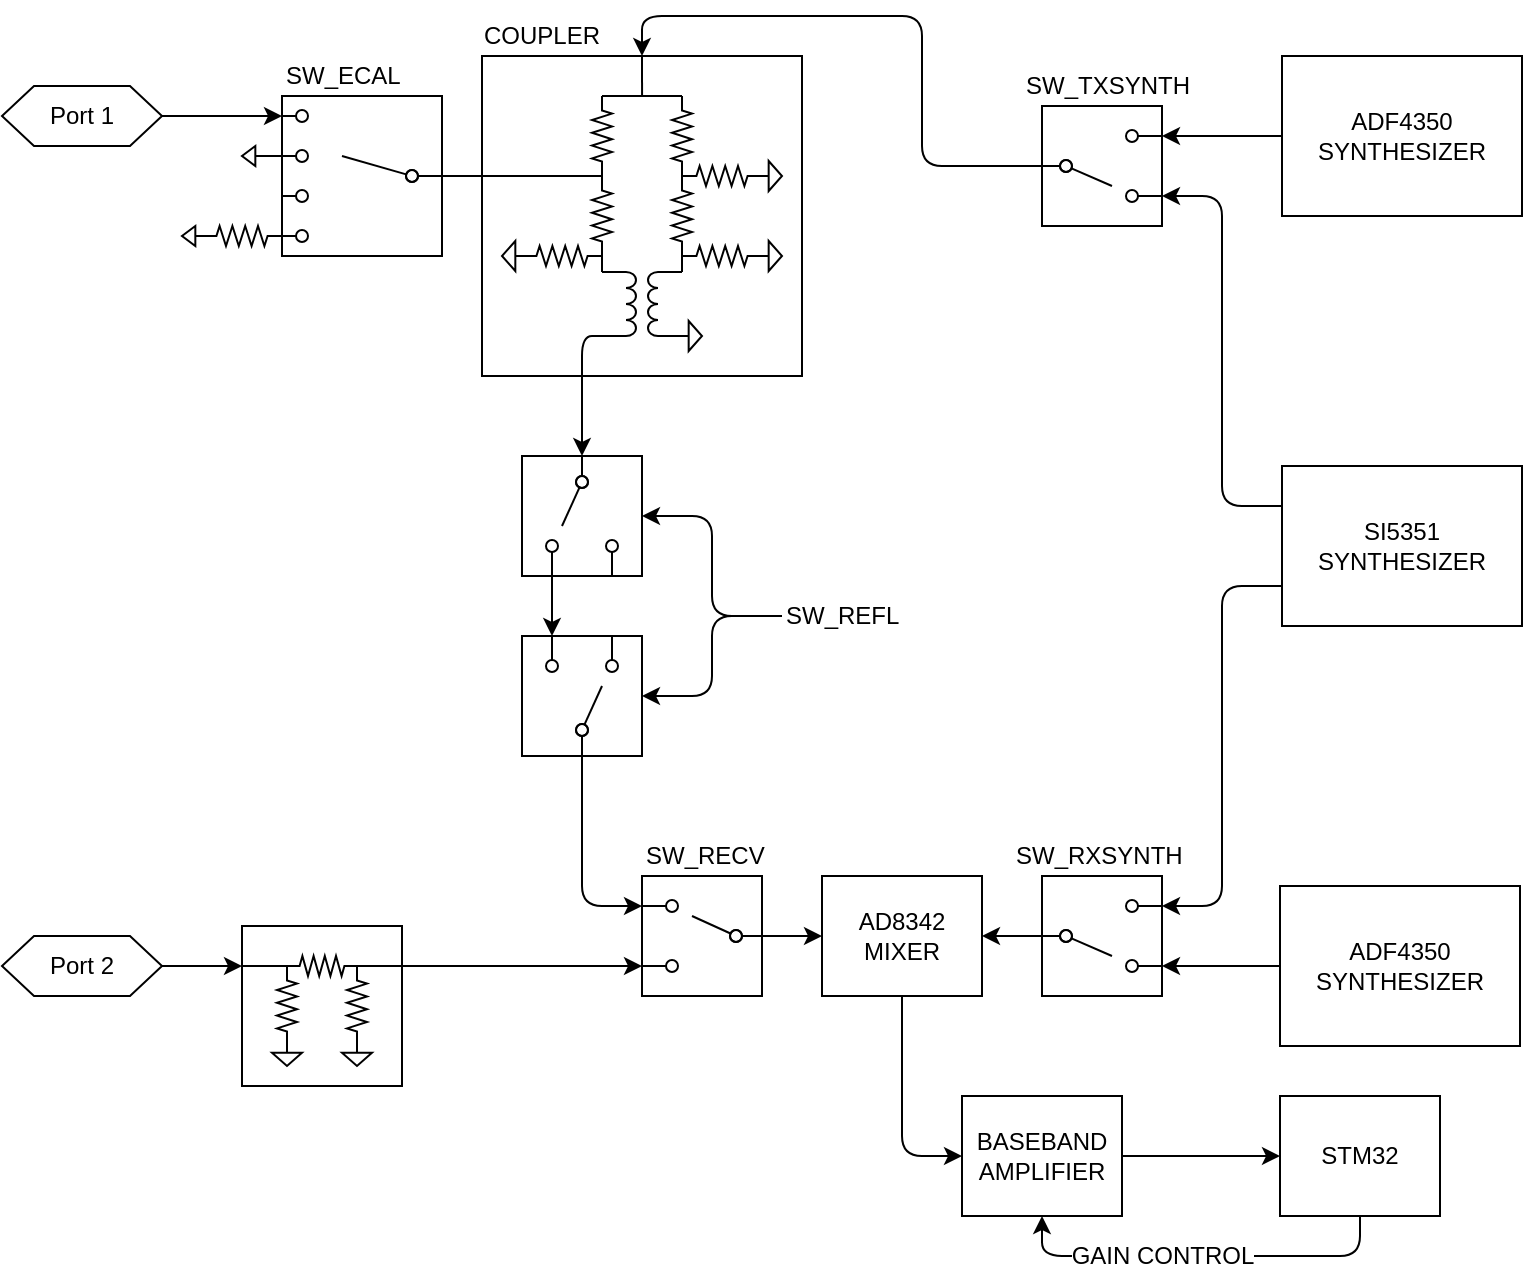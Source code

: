 <mxfile version="11.1.4" type="device"><diagram id="cgVU8b_XZretof_O3V7h" name="Page-1"><mxGraphModel dx="410" dy="242" grid="1" gridSize="10" guides="1" tooltips="1" connect="1" arrows="1" fold="1" page="1" pageScale="1" pageWidth="1200" pageHeight="1100" math="0" shadow="0"><root><mxCell id="0"/><mxCell id="1" parent="0"/><mxCell id="WSFBnUzF09cNCr2kYtJ2-11" style="edgeStyle=orthogonalEdgeStyle;rounded=1;orthogonalLoop=1;jettySize=auto;html=1;exitX=0;exitY=0.5;exitDx=0;exitDy=0;" edge="1" parent="1" source="WSFBnUzF09cNCr2kYtJ2-2"><mxGeometry relative="1" as="geometry"><mxPoint x="660" y="695" as="targetPoint"/><Array as="points"><mxPoint x="700" y="695"/><mxPoint x="700" y="695"/></Array></mxGeometry></mxCell><mxCell id="WSFBnUzF09cNCr2kYtJ2-2" value="ADF4350&lt;br&gt;SYNTHESIZER" style="rounded=0;whiteSpace=wrap;html=1;" vertex="1" parent="1"><mxGeometry x="719" y="655" width="120" height="80" as="geometry"/></mxCell><mxCell id="WSFBnUzF09cNCr2kYtJ2-78" style="edgeStyle=orthogonalEdgeStyle;rounded=1;orthogonalLoop=1;jettySize=auto;html=1;exitX=0;exitY=0.25;exitDx=0;exitDy=0;endArrow=classic;endFill=1;strokeColor=#000000;entryX=0;entryY=0.25;entryDx=0;entryDy=0;" edge="1" parent="1" source="WSFBnUzF09cNCr2kYtJ2-3" target="WSFBnUzF09cNCr2kYtJ2-214"><mxGeometry relative="1" as="geometry"><mxPoint x="670" y="310" as="targetPoint"/><Array as="points"><mxPoint x="690" y="465"/><mxPoint x="690" y="310"/></Array></mxGeometry></mxCell><mxCell id="WSFBnUzF09cNCr2kYtJ2-79" style="edgeStyle=orthogonalEdgeStyle;rounded=1;orthogonalLoop=1;jettySize=auto;html=1;exitX=0;exitY=0.75;exitDx=0;exitDy=0;endArrow=classic;endFill=1;strokeColor=#000000;entryX=0;entryY=0.75;entryDx=0;entryDy=0;" edge="1" parent="1" source="WSFBnUzF09cNCr2kYtJ2-3" target="WSFBnUzF09cNCr2kYtJ2-299"><mxGeometry relative="1" as="geometry"><mxPoint x="660" y="670" as="targetPoint"/><Array as="points"><mxPoint x="690" y="505"/><mxPoint x="690" y="665"/></Array></mxGeometry></mxCell><mxCell id="WSFBnUzF09cNCr2kYtJ2-3" value="SI5351&lt;br&gt;SYNTHESIZER" style="rounded=0;whiteSpace=wrap;html=1;" vertex="1" parent="1"><mxGeometry x="720" y="445" width="120" height="80" as="geometry"/></mxCell><mxCell id="WSFBnUzF09cNCr2kYtJ2-9" style="edgeStyle=orthogonalEdgeStyle;rounded=1;orthogonalLoop=1;jettySize=auto;html=1;exitX=0;exitY=0.5;exitDx=0;exitDy=0;entryX=0;entryY=0.75;entryDx=0;entryDy=0;" edge="1" parent="1" source="WSFBnUzF09cNCr2kYtJ2-4" target="WSFBnUzF09cNCr2kYtJ2-214"><mxGeometry relative="1" as="geometry"><mxPoint x="680" y="280" as="targetPoint"/><Array as="points"/></mxGeometry></mxCell><mxCell id="WSFBnUzF09cNCr2kYtJ2-4" value="ADF4350&lt;br&gt;SYNTHESIZER" style="rounded=0;whiteSpace=wrap;html=1;" vertex="1" parent="1"><mxGeometry x="720" y="240" width="120" height="80" as="geometry"/></mxCell><mxCell id="WSFBnUzF09cNCr2kYtJ2-122" style="edgeStyle=orthogonalEdgeStyle;rounded=1;orthogonalLoop=1;jettySize=auto;html=1;exitX=0.5;exitY=1;exitDx=0;exitDy=0;entryX=0;entryY=0.5;entryDx=0;entryDy=0;endArrow=classic;endFill=1;strokeColor=#000000;" edge="1" parent="1" source="WSFBnUzF09cNCr2kYtJ2-12" target="WSFBnUzF09cNCr2kYtJ2-121"><mxGeometry relative="1" as="geometry"/></mxCell><mxCell id="WSFBnUzF09cNCr2kYtJ2-12" value="AD8342&lt;br&gt;MIXER" style="rounded=0;whiteSpace=wrap;html=1;" vertex="1" parent="1"><mxGeometry x="490" y="650" width="80" height="60" as="geometry"/></mxCell><mxCell id="WSFBnUzF09cNCr2kYtJ2-124" style="edgeStyle=orthogonalEdgeStyle;rounded=1;orthogonalLoop=1;jettySize=auto;html=1;exitX=1;exitY=0.5;exitDx=0;exitDy=0;endArrow=classic;endFill=1;strokeColor=#000000;" edge="1" parent="1" source="WSFBnUzF09cNCr2kYtJ2-121" target="WSFBnUzF09cNCr2kYtJ2-123"><mxGeometry relative="1" as="geometry"/></mxCell><mxCell id="WSFBnUzF09cNCr2kYtJ2-121" value="BASEBAND&lt;br&gt;AMPLIFIER" style="rounded=0;whiteSpace=wrap;html=1;" vertex="1" parent="1"><mxGeometry x="560" y="760" width="80" height="60" as="geometry"/></mxCell><mxCell id="WSFBnUzF09cNCr2kYtJ2-234" style="edgeStyle=orthogonalEdgeStyle;rounded=1;orthogonalLoop=1;jettySize=auto;html=1;exitX=0.5;exitY=1;exitDx=0;exitDy=0;entryX=0.5;entryY=1;entryDx=0;entryDy=0;endArrow=classic;endFill=1;strokeColor=#000000;" edge="1" parent="1" source="WSFBnUzF09cNCr2kYtJ2-123" target="WSFBnUzF09cNCr2kYtJ2-121"><mxGeometry relative="1" as="geometry"/></mxCell><mxCell id="WSFBnUzF09cNCr2kYtJ2-235" value="GAIN CONTROL" style="text;html=1;resizable=0;points=[];align=center;verticalAlign=middle;labelBackgroundColor=#ffffff;" vertex="1" connectable="0" parent="WSFBnUzF09cNCr2kYtJ2-234"><mxGeometry x="0.316" y="-1" relative="1" as="geometry"><mxPoint x="12" y="0.5" as="offset"/></mxGeometry></mxCell><mxCell id="WSFBnUzF09cNCr2kYtJ2-123" value="STM32" style="rounded=0;whiteSpace=wrap;html=1;" vertex="1" parent="1"><mxGeometry x="719" y="760" width="80" height="60" as="geometry"/></mxCell><mxCell id="WSFBnUzF09cNCr2kYtJ2-270" style="edgeStyle=none;rounded=1;orthogonalLoop=1;jettySize=auto;html=1;exitX=1;exitY=0.5;exitDx=0;exitDy=0;endArrow=classic;endFill=1;strokeColor=#000000;" edge="1" parent="1" source="WSFBnUzF09cNCr2kYtJ2-125"><mxGeometry relative="1" as="geometry"><mxPoint x="220" y="270" as="targetPoint"/></mxGeometry></mxCell><mxCell id="WSFBnUzF09cNCr2kYtJ2-125" value="Port 1" style="shape=hexagon;perimeter=hexagonPerimeter2;whiteSpace=wrap;html=1;size=0.2;" vertex="1" parent="1"><mxGeometry x="80" y="255" width="80" height="30" as="geometry"/></mxCell><mxCell id="WSFBnUzF09cNCr2kYtJ2-138" style="edgeStyle=orthogonalEdgeStyle;rounded=1;orthogonalLoop=1;jettySize=auto;html=1;exitX=1;exitY=0.5;exitDx=0;exitDy=0;entryX=0;entryY=0.25;entryDx=0;entryDy=0;endArrow=classic;endFill=1;strokeColor=#000000;" edge="1" parent="1" source="WSFBnUzF09cNCr2kYtJ2-127" target="WSFBnUzF09cNCr2kYtJ2-128"><mxGeometry relative="1" as="geometry"/></mxCell><mxCell id="WSFBnUzF09cNCr2kYtJ2-127" value="Port 2" style="shape=hexagon;perimeter=hexagonPerimeter2;whiteSpace=wrap;html=1;size=0.2;" vertex="1" parent="1"><mxGeometry x="80" y="680" width="80" height="30" as="geometry"/></mxCell><mxCell id="WSFBnUzF09cNCr2kYtJ2-136" value="" style="group" vertex="1" connectable="0" parent="1"><mxGeometry x="200" y="675" width="80" height="80" as="geometry"/></mxCell><mxCell id="WSFBnUzF09cNCr2kYtJ2-128" value="" style="rounded=0;whiteSpace=wrap;html=1;" vertex="1" parent="WSFBnUzF09cNCr2kYtJ2-136"><mxGeometry width="80" height="80" as="geometry"/></mxCell><mxCell id="WSFBnUzF09cNCr2kYtJ2-129" value="" style="pointerEvents=1;verticalLabelPosition=bottom;shadow=0;dashed=0;align=center;fillColor=#ffffff;html=1;verticalAlign=top;strokeWidth=1;shape=mxgraph.electrical.resistors.resistor_2;" vertex="1" parent="WSFBnUzF09cNCr2kYtJ2-136"><mxGeometry x="22.5" y="15" width="35" height="10" as="geometry"/></mxCell><mxCell id="WSFBnUzF09cNCr2kYtJ2-130" value="" style="pointerEvents=1;verticalLabelPosition=bottom;shadow=0;dashed=0;align=center;fillColor=#ffffff;html=1;verticalAlign=top;strokeWidth=1;shape=mxgraph.electrical.resistors.resistor_2;direction=south;" vertex="1" parent="WSFBnUzF09cNCr2kYtJ2-136"><mxGeometry x="17.5" y="20" width="10" height="40" as="geometry"/></mxCell><mxCell id="WSFBnUzF09cNCr2kYtJ2-135" style="edgeStyle=orthogonalEdgeStyle;rounded=1;orthogonalLoop=1;jettySize=auto;html=1;exitX=0;exitY=0.5;exitDx=0;exitDy=0;exitPerimeter=0;entryX=1;entryY=0.25;entryDx=0;entryDy=0;endArrow=none;endFill=0;strokeColor=#000000;" edge="1" parent="WSFBnUzF09cNCr2kYtJ2-136" source="WSFBnUzF09cNCr2kYtJ2-131" target="WSFBnUzF09cNCr2kYtJ2-128"><mxGeometry relative="1" as="geometry"/></mxCell><mxCell id="WSFBnUzF09cNCr2kYtJ2-131" value="" style="pointerEvents=1;verticalLabelPosition=bottom;shadow=0;dashed=0;align=center;fillColor=#ffffff;html=1;verticalAlign=top;strokeWidth=1;shape=mxgraph.electrical.resistors.resistor_2;direction=south;" vertex="1" parent="WSFBnUzF09cNCr2kYtJ2-136"><mxGeometry x="52.5" y="20" width="10" height="40" as="geometry"/></mxCell><mxCell id="WSFBnUzF09cNCr2kYtJ2-132" value="" style="pointerEvents=1;verticalLabelPosition=bottom;shadow=0;dashed=0;align=center;fillColor=#ffffff;html=1;verticalAlign=top;strokeWidth=1;shape=mxgraph.electrical.signal_sources.signal_ground;" vertex="1" parent="WSFBnUzF09cNCr2kYtJ2-136"><mxGeometry x="15" y="60" width="15" height="10" as="geometry"/></mxCell><mxCell id="WSFBnUzF09cNCr2kYtJ2-133" value="" style="pointerEvents=1;verticalLabelPosition=bottom;shadow=0;dashed=0;align=center;fillColor=#ffffff;html=1;verticalAlign=top;strokeWidth=1;shape=mxgraph.electrical.signal_sources.signal_ground;" vertex="1" parent="WSFBnUzF09cNCr2kYtJ2-136"><mxGeometry x="50" y="60" width="15" height="10" as="geometry"/></mxCell><mxCell id="WSFBnUzF09cNCr2kYtJ2-134" style="edgeStyle=orthogonalEdgeStyle;rounded=1;orthogonalLoop=1;jettySize=auto;html=1;exitX=0;exitY=0.25;exitDx=0;exitDy=0;entryX=0;entryY=0.5;entryDx=0;entryDy=0;entryPerimeter=0;endArrow=none;endFill=0;strokeColor=#000000;" edge="1" parent="WSFBnUzF09cNCr2kYtJ2-136" source="WSFBnUzF09cNCr2kYtJ2-128" target="WSFBnUzF09cNCr2kYtJ2-129"><mxGeometry relative="1" as="geometry"/></mxCell><mxCell id="WSFBnUzF09cNCr2kYtJ2-191" value="" style="group;rotation=-90;" vertex="1" connectable="0" parent="1"><mxGeometry x="340" y="440" width="60" height="60" as="geometry"/></mxCell><mxCell id="WSFBnUzF09cNCr2kYtJ2-192" value="" style="rounded=0;whiteSpace=wrap;html=1;rotation=-90;" vertex="1" parent="WSFBnUzF09cNCr2kYtJ2-191"><mxGeometry width="60" height="60" as="geometry"/></mxCell><mxCell id="WSFBnUzF09cNCr2kYtJ2-193" value="" style="endArrow=oval;html=1;endFill=0;exitX=0;exitY=0.25;exitDx=0;exitDy=0;" edge="1" parent="WSFBnUzF09cNCr2kYtJ2-191" source="WSFBnUzF09cNCr2kYtJ2-192"><mxGeometry width="50" height="50" relative="1" as="geometry"><mxPoint x="15" y="65" as="sourcePoint"/><mxPoint x="15" y="45" as="targetPoint"/></mxGeometry></mxCell><mxCell id="WSFBnUzF09cNCr2kYtJ2-194" value="" style="endArrow=oval;html=1;endFill=0;exitX=0;exitY=0.75;exitDx=0;exitDy=0;" edge="1" parent="WSFBnUzF09cNCr2kYtJ2-191" source="WSFBnUzF09cNCr2kYtJ2-192"><mxGeometry width="50" height="50" relative="1" as="geometry"><mxPoint x="45" y="65" as="sourcePoint"/><mxPoint x="45" y="45" as="targetPoint"/></mxGeometry></mxCell><mxCell id="WSFBnUzF09cNCr2kYtJ2-195" value="" style="endArrow=oval;html=1;endFill=0;" edge="1" parent="WSFBnUzF09cNCr2kYtJ2-191"><mxGeometry width="50" height="50" relative="1" as="geometry"><mxPoint x="20" y="35" as="sourcePoint"/><mxPoint x="30" y="13" as="targetPoint"/></mxGeometry></mxCell><mxCell id="WSFBnUzF09cNCr2kYtJ2-196" value="" style="endArrow=oval;html=1;endFill=0;exitX=1;exitY=0.5;exitDx=0;exitDy=0;" edge="1" parent="WSFBnUzF09cNCr2kYtJ2-191" source="WSFBnUzF09cNCr2kYtJ2-192"><mxGeometry width="50" height="50" relative="1" as="geometry"><mxPoint x="30" y="-7" as="sourcePoint"/><mxPoint x="30" y="13" as="targetPoint"/></mxGeometry></mxCell><mxCell id="WSFBnUzF09cNCr2kYtJ2-213" value="" style="group;rotation=-180;" vertex="1" connectable="0" parent="1"><mxGeometry x="600" y="265" width="60" height="60" as="geometry"/></mxCell><mxCell id="WSFBnUzF09cNCr2kYtJ2-214" value="" style="rounded=0;whiteSpace=wrap;html=1;rotation=-180;" vertex="1" parent="WSFBnUzF09cNCr2kYtJ2-213"><mxGeometry width="60" height="60" as="geometry"/></mxCell><mxCell id="WSFBnUzF09cNCr2kYtJ2-215" value="" style="endArrow=oval;html=1;endFill=0;exitX=0;exitY=0.25;exitDx=0;exitDy=0;" edge="1" parent="WSFBnUzF09cNCr2kYtJ2-213" source="WSFBnUzF09cNCr2kYtJ2-214"><mxGeometry width="50" height="50" relative="1" as="geometry"><mxPoint x="65" y="45" as="sourcePoint"/><mxPoint x="45" y="45" as="targetPoint"/></mxGeometry></mxCell><mxCell id="WSFBnUzF09cNCr2kYtJ2-216" value="" style="endArrow=oval;html=1;endFill=0;exitX=0;exitY=0.75;exitDx=0;exitDy=0;" edge="1" parent="WSFBnUzF09cNCr2kYtJ2-213" source="WSFBnUzF09cNCr2kYtJ2-214"><mxGeometry width="50" height="50" relative="1" as="geometry"><mxPoint x="65" y="15" as="sourcePoint"/><mxPoint x="45" y="15" as="targetPoint"/></mxGeometry></mxCell><mxCell id="WSFBnUzF09cNCr2kYtJ2-217" value="" style="endArrow=oval;html=1;endFill=0;" edge="1" parent="WSFBnUzF09cNCr2kYtJ2-213"><mxGeometry width="50" height="50" relative="1" as="geometry"><mxPoint x="35" y="40" as="sourcePoint"/><mxPoint x="12" y="30" as="targetPoint"/></mxGeometry></mxCell><mxCell id="WSFBnUzF09cNCr2kYtJ2-218" value="" style="endArrow=oval;html=1;endFill=0;exitX=1;exitY=0.5;exitDx=0;exitDy=0;" edge="1" parent="WSFBnUzF09cNCr2kYtJ2-213" source="WSFBnUzF09cNCr2kYtJ2-214"><mxGeometry width="50" height="50" relative="1" as="geometry"><mxPoint x="-8" y="30" as="sourcePoint"/><mxPoint x="12" y="30" as="targetPoint"/></mxGeometry></mxCell><mxCell id="WSFBnUzF09cNCr2kYtJ2-220" style="edgeStyle=orthogonalEdgeStyle;rounded=1;orthogonalLoop=1;jettySize=auto;html=1;exitX=1;exitY=0.5;exitDx=0;exitDy=0;entryX=0.5;entryY=0;entryDx=0;entryDy=0;endArrow=classic;endFill=1;strokeColor=#000000;" edge="1" parent="1" source="WSFBnUzF09cNCr2kYtJ2-214" target="WSFBnUzF09cNCr2kYtJ2-64"><mxGeometry relative="1" as="geometry"/></mxCell><mxCell id="WSFBnUzF09cNCr2kYtJ2-223" value="" style="group" vertex="1" connectable="0" parent="1"><mxGeometry x="320" y="240" width="160" height="160" as="geometry"/></mxCell><mxCell id="WSFBnUzF09cNCr2kYtJ2-64" value="" style="rounded=0;whiteSpace=wrap;html=1;" vertex="1" parent="WSFBnUzF09cNCr2kYtJ2-223"><mxGeometry width="160" height="160" as="geometry"/></mxCell><mxCell id="WSFBnUzF09cNCr2kYtJ2-140" value="" style="pointerEvents=1;verticalLabelPosition=bottom;shadow=0;dashed=0;align=center;fillColor=#ffffff;html=1;verticalAlign=top;strokeWidth=1;shape=mxgraph.electrical.resistors.resistor_2;direction=south;" vertex="1" parent="WSFBnUzF09cNCr2kYtJ2-223"><mxGeometry x="55" y="20" width="10" height="40" as="geometry"/></mxCell><mxCell id="WSFBnUzF09cNCr2kYtJ2-141" value="" style="pointerEvents=1;verticalLabelPosition=bottom;shadow=0;dashed=0;align=center;fillColor=#ffffff;html=1;verticalAlign=top;strokeWidth=1;shape=mxgraph.electrical.resistors.resistor_2;direction=south;" vertex="1" parent="WSFBnUzF09cNCr2kYtJ2-223"><mxGeometry x="95" y="20" width="10" height="40" as="geometry"/></mxCell><mxCell id="WSFBnUzF09cNCr2kYtJ2-151" style="edgeStyle=orthogonalEdgeStyle;rounded=1;orthogonalLoop=1;jettySize=auto;html=1;exitX=0;exitY=0.5;exitDx=0;exitDy=0;exitPerimeter=0;entryX=0;entryY=0.5;entryDx=0;entryDy=0;entryPerimeter=0;endArrow=none;endFill=0;strokeColor=#000000;" edge="1" parent="WSFBnUzF09cNCr2kYtJ2-223" source="WSFBnUzF09cNCr2kYtJ2-140" target="WSFBnUzF09cNCr2kYtJ2-141"><mxGeometry relative="1" as="geometry"><Array as="points"><mxPoint x="80" y="20"/><mxPoint x="80" y="20"/></Array></mxGeometry></mxCell><mxCell id="WSFBnUzF09cNCr2kYtJ2-142" value="" style="pointerEvents=1;verticalLabelPosition=bottom;shadow=0;dashed=0;align=center;fillColor=#ffffff;html=1;verticalAlign=top;strokeWidth=1;shape=mxgraph.electrical.resistors.resistor_2;direction=south;" vertex="1" parent="WSFBnUzF09cNCr2kYtJ2-223"><mxGeometry x="55" y="60" width="10" height="40" as="geometry"/></mxCell><mxCell id="WSFBnUzF09cNCr2kYtJ2-143" value="" style="pointerEvents=1;verticalLabelPosition=bottom;shadow=0;dashed=0;align=center;fillColor=#ffffff;html=1;verticalAlign=top;strokeWidth=1;shape=mxgraph.electrical.resistors.resistor_2;direction=south;" vertex="1" parent="WSFBnUzF09cNCr2kYtJ2-223"><mxGeometry x="95" y="60" width="10" height="40" as="geometry"/></mxCell><mxCell id="WSFBnUzF09cNCr2kYtJ2-144" value="" style="pointerEvents=1;verticalLabelPosition=bottom;shadow=0;dashed=0;align=center;fillColor=#ffffff;html=1;verticalAlign=top;strokeWidth=1;shape=mxgraph.electrical.resistors.resistor_2;direction=west;" vertex="1" parent="WSFBnUzF09cNCr2kYtJ2-223"><mxGeometry x="20" y="95" width="40" height="10" as="geometry"/></mxCell><mxCell id="WSFBnUzF09cNCr2kYtJ2-145" value="" style="pointerEvents=1;verticalLabelPosition=bottom;shadow=0;dashed=0;align=center;fillColor=#ffffff;html=1;verticalAlign=top;strokeWidth=1;shape=mxgraph.electrical.resistors.resistor_2;direction=west;" vertex="1" parent="WSFBnUzF09cNCr2kYtJ2-223"><mxGeometry x="100" y="95" width="40" height="10" as="geometry"/></mxCell><mxCell id="WSFBnUzF09cNCr2kYtJ2-146" value="" style="pointerEvents=1;verticalLabelPosition=bottom;shadow=0;dashed=0;align=center;fillColor=#ffffff;html=1;verticalAlign=top;strokeWidth=1;shape=mxgraph.electrical.resistors.resistor_2;direction=west;" vertex="1" parent="WSFBnUzF09cNCr2kYtJ2-223"><mxGeometry x="100" y="55" width="40" height="10" as="geometry"/></mxCell><mxCell id="WSFBnUzF09cNCr2kYtJ2-147" value="" style="pointerEvents=1;verticalLabelPosition=bottom;shadow=0;dashed=0;align=center;fillColor=#ffffff;html=1;verticalAlign=top;strokeWidth=1;shape=mxgraph.electrical.signal_sources.signal_ground;direction=north;" vertex="1" parent="WSFBnUzF09cNCr2kYtJ2-223"><mxGeometry x="140" y="52.5" width="10" height="15" as="geometry"/></mxCell><mxCell id="WSFBnUzF09cNCr2kYtJ2-148" value="" style="pointerEvents=1;verticalLabelPosition=bottom;shadow=0;dashed=0;align=center;fillColor=#ffffff;html=1;verticalAlign=top;strokeWidth=1;shape=mxgraph.electrical.signal_sources.signal_ground;direction=north;" vertex="1" parent="WSFBnUzF09cNCr2kYtJ2-223"><mxGeometry x="140" y="92.5" width="10" height="15" as="geometry"/></mxCell><mxCell id="WSFBnUzF09cNCr2kYtJ2-149" value="" style="pointerEvents=1;verticalLabelPosition=bottom;shadow=0;dashed=0;align=center;fillColor=#ffffff;html=1;verticalAlign=top;strokeWidth=1;shape=mxgraph.electrical.signal_sources.signal_ground;direction=south;" vertex="1" parent="WSFBnUzF09cNCr2kYtJ2-223"><mxGeometry x="10" y="92.5" width="10" height="15" as="geometry"/></mxCell><mxCell id="WSFBnUzF09cNCr2kYtJ2-153" value="" style="pointerEvents=1;verticalLabelPosition=bottom;shadow=0;dashed=0;align=center;fillColor=#ffffff;html=1;verticalAlign=top;strokeWidth=1;shape=mxgraph.electrical.inductors.transformer;direction=east;" vertex="1" parent="WSFBnUzF09cNCr2kYtJ2-223"><mxGeometry x="60" y="108" width="40" height="32" as="geometry"/></mxCell><mxCell id="WSFBnUzF09cNCr2kYtJ2-154" style="edgeStyle=orthogonalEdgeStyle;rounded=1;orthogonalLoop=1;jettySize=auto;html=1;exitX=0;exitY=0.5;exitDx=0;exitDy=0;exitPerimeter=0;entryX=0;entryY=0;entryDx=0;entryDy=0;entryPerimeter=0;endArrow=none;endFill=0;strokeColor=#000000;" edge="1" parent="WSFBnUzF09cNCr2kYtJ2-223" source="WSFBnUzF09cNCr2kYtJ2-144" target="WSFBnUzF09cNCr2kYtJ2-153"><mxGeometry relative="1" as="geometry"/></mxCell><mxCell id="WSFBnUzF09cNCr2kYtJ2-155" style="edgeStyle=orthogonalEdgeStyle;rounded=1;orthogonalLoop=1;jettySize=auto;html=1;exitX=1;exitY=0.5;exitDx=0;exitDy=0;exitPerimeter=0;entryX=1;entryY=0;entryDx=0;entryDy=0;entryPerimeter=0;endArrow=none;endFill=0;strokeColor=#000000;" edge="1" parent="WSFBnUzF09cNCr2kYtJ2-223" source="WSFBnUzF09cNCr2kYtJ2-145" target="WSFBnUzF09cNCr2kYtJ2-153"><mxGeometry relative="1" as="geometry"/></mxCell><mxCell id="WSFBnUzF09cNCr2kYtJ2-156" value="" style="pointerEvents=1;verticalLabelPosition=bottom;shadow=0;dashed=0;align=center;fillColor=#ffffff;html=1;verticalAlign=top;strokeWidth=1;shape=mxgraph.electrical.signal_sources.signal_ground;direction=north;" vertex="1" parent="WSFBnUzF09cNCr2kYtJ2-223"><mxGeometry x="100" y="132.5" width="10" height="15" as="geometry"/></mxCell><mxCell id="WSFBnUzF09cNCr2kYtJ2-222" style="edgeStyle=orthogonalEdgeStyle;rounded=1;orthogonalLoop=1;jettySize=auto;html=1;exitX=0.5;exitY=0;exitDx=0;exitDy=0;endArrow=none;endFill=0;strokeColor=#000000;" edge="1" parent="WSFBnUzF09cNCr2kYtJ2-223" source="WSFBnUzF09cNCr2kYtJ2-64"><mxGeometry relative="1" as="geometry"><mxPoint x="80.032" y="19.935" as="targetPoint"/></mxGeometry></mxCell><mxCell id="WSFBnUzF09cNCr2kYtJ2-197" style="edgeStyle=orthogonalEdgeStyle;rounded=1;orthogonalLoop=1;jettySize=auto;html=1;exitX=0;exitY=1;exitDx=0;exitDy=0;exitPerimeter=0;entryX=1;entryY=0.5;entryDx=0;entryDy=0;endArrow=classic;endFill=1;strokeColor=#000000;" edge="1" parent="1" source="WSFBnUzF09cNCr2kYtJ2-153" target="WSFBnUzF09cNCr2kYtJ2-192"><mxGeometry relative="1" as="geometry"><Array as="points"><mxPoint x="370" y="380"/></Array></mxGeometry></mxCell><mxCell id="WSFBnUzF09cNCr2kYtJ2-225" value="COUPLER" style="text;html=1;strokeColor=none;fillColor=none;align=center;verticalAlign=middle;whiteSpace=wrap;rounded=0;" vertex="1" parent="1"><mxGeometry x="320" y="220" width="60" height="20" as="geometry"/></mxCell><mxCell id="WSFBnUzF09cNCr2kYtJ2-226" value="" style="group;rotation=90;" vertex="1" connectable="0" parent="1"><mxGeometry x="340" y="530" width="60" height="60" as="geometry"/></mxCell><mxCell id="WSFBnUzF09cNCr2kYtJ2-227" value="" style="rounded=0;whiteSpace=wrap;html=1;rotation=90;" vertex="1" parent="WSFBnUzF09cNCr2kYtJ2-226"><mxGeometry width="60" height="60" as="geometry"/></mxCell><mxCell id="WSFBnUzF09cNCr2kYtJ2-228" value="" style="endArrow=oval;html=1;endFill=0;exitX=0;exitY=0.25;exitDx=0;exitDy=0;" edge="1" parent="WSFBnUzF09cNCr2kYtJ2-226" source="WSFBnUzF09cNCr2kYtJ2-227"><mxGeometry width="50" height="50" relative="1" as="geometry"><mxPoint x="45" y="-5" as="sourcePoint"/><mxPoint x="45" y="15" as="targetPoint"/></mxGeometry></mxCell><mxCell id="WSFBnUzF09cNCr2kYtJ2-229" value="" style="endArrow=oval;html=1;endFill=0;exitX=0;exitY=0.75;exitDx=0;exitDy=0;" edge="1" parent="WSFBnUzF09cNCr2kYtJ2-226" source="WSFBnUzF09cNCr2kYtJ2-227"><mxGeometry width="50" height="50" relative="1" as="geometry"><mxPoint x="15" y="-5" as="sourcePoint"/><mxPoint x="15" y="15" as="targetPoint"/></mxGeometry></mxCell><mxCell id="WSFBnUzF09cNCr2kYtJ2-230" value="" style="endArrow=oval;html=1;endFill=0;" edge="1" parent="WSFBnUzF09cNCr2kYtJ2-226"><mxGeometry width="50" height="50" relative="1" as="geometry"><mxPoint x="40" y="25" as="sourcePoint"/><mxPoint x="30" y="47" as="targetPoint"/></mxGeometry></mxCell><mxCell id="WSFBnUzF09cNCr2kYtJ2-231" value="" style="endArrow=oval;html=1;endFill=0;exitX=1;exitY=0.5;exitDx=0;exitDy=0;" edge="1" parent="WSFBnUzF09cNCr2kYtJ2-226" source="WSFBnUzF09cNCr2kYtJ2-227"><mxGeometry width="50" height="50" relative="1" as="geometry"><mxPoint x="30" y="67" as="sourcePoint"/><mxPoint x="30" y="47" as="targetPoint"/></mxGeometry></mxCell><mxCell id="WSFBnUzF09cNCr2kYtJ2-232" style="edgeStyle=orthogonalEdgeStyle;rounded=1;orthogonalLoop=1;jettySize=auto;html=1;exitX=0;exitY=0.25;exitDx=0;exitDy=0;entryX=0;entryY=0.75;entryDx=0;entryDy=0;endArrow=classic;endFill=1;strokeColor=#000000;" edge="1" parent="1" source="WSFBnUzF09cNCr2kYtJ2-192" target="WSFBnUzF09cNCr2kYtJ2-227"><mxGeometry relative="1" as="geometry"/></mxCell><mxCell id="WSFBnUzF09cNCr2kYtJ2-237" value="" style="group;rotation=0;" vertex="1" connectable="0" parent="1"><mxGeometry x="400" y="650" width="60" height="60" as="geometry"/></mxCell><mxCell id="WSFBnUzF09cNCr2kYtJ2-238" value="" style="rounded=0;whiteSpace=wrap;html=1;rotation=0;" vertex="1" parent="WSFBnUzF09cNCr2kYtJ2-237"><mxGeometry width="60" height="60" as="geometry"/></mxCell><mxCell id="WSFBnUzF09cNCr2kYtJ2-239" value="" style="endArrow=oval;html=1;endFill=0;exitX=0;exitY=0.25;exitDx=0;exitDy=0;" edge="1" parent="WSFBnUzF09cNCr2kYtJ2-237" source="WSFBnUzF09cNCr2kYtJ2-238"><mxGeometry width="50" height="50" relative="1" as="geometry"><mxPoint x="-5" y="15" as="sourcePoint"/><mxPoint x="15" y="15" as="targetPoint"/></mxGeometry></mxCell><mxCell id="WSFBnUzF09cNCr2kYtJ2-240" value="" style="endArrow=oval;html=1;endFill=0;exitX=0;exitY=0.75;exitDx=0;exitDy=0;" edge="1" parent="WSFBnUzF09cNCr2kYtJ2-237" source="WSFBnUzF09cNCr2kYtJ2-238"><mxGeometry width="50" height="50" relative="1" as="geometry"><mxPoint x="-5" y="45" as="sourcePoint"/><mxPoint x="15" y="45" as="targetPoint"/></mxGeometry></mxCell><mxCell id="WSFBnUzF09cNCr2kYtJ2-241" value="" style="endArrow=oval;html=1;endFill=0;" edge="1" parent="WSFBnUzF09cNCr2kYtJ2-237"><mxGeometry width="50" height="50" relative="1" as="geometry"><mxPoint x="25" y="20" as="sourcePoint"/><mxPoint x="47" y="30" as="targetPoint"/></mxGeometry></mxCell><mxCell id="WSFBnUzF09cNCr2kYtJ2-242" value="" style="endArrow=oval;html=1;endFill=0;exitX=1;exitY=0.5;exitDx=0;exitDy=0;" edge="1" parent="WSFBnUzF09cNCr2kYtJ2-237" source="WSFBnUzF09cNCr2kYtJ2-238"><mxGeometry width="50" height="50" relative="1" as="geometry"><mxPoint x="67" y="30" as="sourcePoint"/><mxPoint x="47" y="30" as="targetPoint"/></mxGeometry></mxCell><mxCell id="WSFBnUzF09cNCr2kYtJ2-243" style="edgeStyle=orthogonalEdgeStyle;rounded=1;orthogonalLoop=1;jettySize=auto;html=1;exitX=1;exitY=0.5;exitDx=0;exitDy=0;entryX=0;entryY=0.5;entryDx=0;entryDy=0;endArrow=classic;endFill=1;strokeColor=#000000;" edge="1" parent="1" source="WSFBnUzF09cNCr2kYtJ2-238" target="WSFBnUzF09cNCr2kYtJ2-12"><mxGeometry relative="1" as="geometry"/></mxCell><mxCell id="WSFBnUzF09cNCr2kYtJ2-255" style="edgeStyle=orthogonalEdgeStyle;rounded=1;orthogonalLoop=1;jettySize=auto;html=1;exitX=1;exitY=0.5;exitDx=0;exitDy=0;entryX=0;entryY=0.25;entryDx=0;entryDy=0;endArrow=classic;endFill=1;strokeColor=#000000;" edge="1" parent="1" source="WSFBnUzF09cNCr2kYtJ2-227" target="WSFBnUzF09cNCr2kYtJ2-238"><mxGeometry relative="1" as="geometry"><Array as="points"><mxPoint x="370" y="665"/></Array></mxGeometry></mxCell><mxCell id="WSFBnUzF09cNCr2kYtJ2-268" value="" style="group" vertex="1" connectable="0" parent="1"><mxGeometry x="220" y="260" width="80" height="80" as="geometry"/></mxCell><mxCell id="WSFBnUzF09cNCr2kYtJ2-260" value="" style="rounded=0;whiteSpace=wrap;html=1;" vertex="1" parent="WSFBnUzF09cNCr2kYtJ2-268"><mxGeometry width="80" height="80" as="geometry"/></mxCell><mxCell id="WSFBnUzF09cNCr2kYtJ2-261" value="" style="endArrow=oval;html=1;endFill=0;" edge="1" parent="WSFBnUzF09cNCr2kYtJ2-268"><mxGeometry width="50" height="50" relative="1" as="geometry"><mxPoint y="10" as="sourcePoint"/><mxPoint x="10" y="10" as="targetPoint"/></mxGeometry></mxCell><mxCell id="WSFBnUzF09cNCr2kYtJ2-262" value="" style="endArrow=oval;html=1;endFill=0;" edge="1" parent="WSFBnUzF09cNCr2kYtJ2-268"><mxGeometry width="50" height="50" relative="1" as="geometry"><mxPoint y="30" as="sourcePoint"/><mxPoint x="10" y="30" as="targetPoint"/></mxGeometry></mxCell><mxCell id="WSFBnUzF09cNCr2kYtJ2-263" value="" style="endArrow=oval;html=1;endFill=0;" edge="1" parent="WSFBnUzF09cNCr2kYtJ2-268"><mxGeometry width="50" height="50" relative="1" as="geometry"><mxPoint y="50" as="sourcePoint"/><mxPoint x="10" y="50" as="targetPoint"/></mxGeometry></mxCell><mxCell id="WSFBnUzF09cNCr2kYtJ2-264" value="" style="endArrow=oval;html=1;endFill=0;" edge="1" parent="WSFBnUzF09cNCr2kYtJ2-268"><mxGeometry width="50" height="50" relative="1" as="geometry"><mxPoint y="70" as="sourcePoint"/><mxPoint x="10" y="70" as="targetPoint"/></mxGeometry></mxCell><mxCell id="WSFBnUzF09cNCr2kYtJ2-265" value="" style="endArrow=oval;html=1;endFill=0;" edge="1" parent="WSFBnUzF09cNCr2kYtJ2-268"><mxGeometry width="50" height="50" relative="1" as="geometry"><mxPoint x="30" y="30" as="sourcePoint"/><mxPoint x="65" y="40" as="targetPoint"/></mxGeometry></mxCell><mxCell id="WSFBnUzF09cNCr2kYtJ2-266" value="" style="endArrow=oval;html=1;endFill=0;exitX=1;exitY=0.5;exitDx=0;exitDy=0;" edge="1" parent="WSFBnUzF09cNCr2kYtJ2-268" source="WSFBnUzF09cNCr2kYtJ2-260"><mxGeometry width="50" height="50" relative="1" as="geometry"><mxPoint x="95" y="40" as="sourcePoint"/><mxPoint x="65" y="40" as="targetPoint"/></mxGeometry></mxCell><mxCell id="WSFBnUzF09cNCr2kYtJ2-269" style="edgeStyle=none;rounded=1;orthogonalLoop=1;jettySize=auto;html=1;exitX=1;exitY=0.5;exitDx=0;exitDy=0;entryX=1;entryY=0.5;entryDx=0;entryDy=0;entryPerimeter=0;endArrow=none;endFill=0;strokeColor=#000000;" edge="1" parent="1" source="WSFBnUzF09cNCr2kYtJ2-260" target="WSFBnUzF09cNCr2kYtJ2-140"><mxGeometry relative="1" as="geometry"/></mxCell><mxCell id="WSFBnUzF09cNCr2kYtJ2-296" style="edgeStyle=none;rounded=1;orthogonalLoop=1;jettySize=auto;html=1;exitX=0.5;exitY=0;exitDx=0;exitDy=0;exitPerimeter=0;endArrow=none;endFill=0;strokeColor=#000000;" edge="1" parent="1" source="WSFBnUzF09cNCr2kYtJ2-291"><mxGeometry relative="1" as="geometry"><mxPoint x="220" y="290" as="targetPoint"/></mxGeometry></mxCell><mxCell id="WSFBnUzF09cNCr2kYtJ2-291" value="" style="pointerEvents=1;verticalLabelPosition=bottom;shadow=0;dashed=0;align=center;fillColor=#ffffff;html=1;verticalAlign=top;strokeWidth=1;shape=mxgraph.electrical.signal_sources.signal_ground;direction=south;" vertex="1" parent="1"><mxGeometry x="200" y="285" width="10" height="10" as="geometry"/></mxCell><mxCell id="WSFBnUzF09cNCr2kYtJ2-292" value="" style="pointerEvents=1;verticalLabelPosition=bottom;shadow=0;dashed=0;align=center;fillColor=#ffffff;html=1;verticalAlign=top;strokeWidth=1;shape=mxgraph.electrical.resistors.resistor_2;direction=west;" vertex="1" parent="1"><mxGeometry x="180" y="325" width="40" height="10" as="geometry"/></mxCell><mxCell id="WSFBnUzF09cNCr2kYtJ2-293" value="" style="pointerEvents=1;verticalLabelPosition=bottom;shadow=0;dashed=0;align=center;fillColor=#ffffff;html=1;verticalAlign=top;strokeWidth=1;shape=mxgraph.electrical.signal_sources.signal_ground;direction=south;" vertex="1" parent="1"><mxGeometry x="170" y="325" width="10" height="10" as="geometry"/></mxCell><mxCell id="WSFBnUzF09cNCr2kYtJ2-298" value="" style="group;rotation=-180;" vertex="1" connectable="0" parent="1"><mxGeometry x="600" y="650" width="60" height="60" as="geometry"/></mxCell><mxCell id="WSFBnUzF09cNCr2kYtJ2-299" value="" style="rounded=0;whiteSpace=wrap;html=1;rotation=-180;" vertex="1" parent="WSFBnUzF09cNCr2kYtJ2-298"><mxGeometry width="60" height="60" as="geometry"/></mxCell><mxCell id="WSFBnUzF09cNCr2kYtJ2-300" value="" style="endArrow=oval;html=1;endFill=0;exitX=0;exitY=0.25;exitDx=0;exitDy=0;" edge="1" parent="WSFBnUzF09cNCr2kYtJ2-298" source="WSFBnUzF09cNCr2kYtJ2-299"><mxGeometry width="50" height="50" relative="1" as="geometry"><mxPoint x="65" y="45" as="sourcePoint"/><mxPoint x="45" y="45" as="targetPoint"/></mxGeometry></mxCell><mxCell id="WSFBnUzF09cNCr2kYtJ2-301" value="" style="endArrow=oval;html=1;endFill=0;exitX=0;exitY=0.75;exitDx=0;exitDy=0;" edge="1" parent="WSFBnUzF09cNCr2kYtJ2-298" source="WSFBnUzF09cNCr2kYtJ2-299"><mxGeometry width="50" height="50" relative="1" as="geometry"><mxPoint x="65" y="15" as="sourcePoint"/><mxPoint x="45" y="15" as="targetPoint"/></mxGeometry></mxCell><mxCell id="WSFBnUzF09cNCr2kYtJ2-302" value="" style="endArrow=oval;html=1;endFill=0;" edge="1" parent="WSFBnUzF09cNCr2kYtJ2-298"><mxGeometry width="50" height="50" relative="1" as="geometry"><mxPoint x="35" y="40" as="sourcePoint"/><mxPoint x="12" y="30" as="targetPoint"/></mxGeometry></mxCell><mxCell id="WSFBnUzF09cNCr2kYtJ2-303" value="" style="endArrow=oval;html=1;endFill=0;exitX=1;exitY=0.5;exitDx=0;exitDy=0;" edge="1" parent="WSFBnUzF09cNCr2kYtJ2-298" source="WSFBnUzF09cNCr2kYtJ2-299"><mxGeometry width="50" height="50" relative="1" as="geometry"><mxPoint x="-8" y="30" as="sourcePoint"/><mxPoint x="12" y="30" as="targetPoint"/></mxGeometry></mxCell><mxCell id="WSFBnUzF09cNCr2kYtJ2-304" style="edgeStyle=none;rounded=1;orthogonalLoop=1;jettySize=auto;html=1;exitX=1;exitY=0.5;exitDx=0;exitDy=0;entryX=1;entryY=0.5;entryDx=0;entryDy=0;endArrow=classic;endFill=1;strokeColor=#000000;" edge="1" parent="1" source="WSFBnUzF09cNCr2kYtJ2-299" target="WSFBnUzF09cNCr2kYtJ2-12"><mxGeometry relative="1" as="geometry"/></mxCell><mxCell id="WSFBnUzF09cNCr2kYtJ2-305" value="SW_ECAL" style="text;html=1;strokeColor=none;fillColor=none;align=left;verticalAlign=middle;whiteSpace=wrap;rounded=0;" vertex="1" parent="1"><mxGeometry x="220" y="240" width="70" height="20" as="geometry"/></mxCell><mxCell id="WSFBnUzF09cNCr2kYtJ2-307" style="edgeStyle=orthogonalEdgeStyle;rounded=1;orthogonalLoop=1;jettySize=auto;html=1;exitX=0;exitY=0.5;exitDx=0;exitDy=0;entryX=0.5;entryY=1;entryDx=0;entryDy=0;endArrow=classic;endFill=1;strokeColor=#000000;" edge="1" parent="1" source="WSFBnUzF09cNCr2kYtJ2-306" target="WSFBnUzF09cNCr2kYtJ2-192"><mxGeometry relative="1" as="geometry"/></mxCell><mxCell id="WSFBnUzF09cNCr2kYtJ2-308" style="edgeStyle=orthogonalEdgeStyle;rounded=1;orthogonalLoop=1;jettySize=auto;html=1;exitX=0;exitY=0.5;exitDx=0;exitDy=0;entryX=0.5;entryY=0;entryDx=0;entryDy=0;endArrow=classic;endFill=1;strokeColor=#000000;" edge="1" parent="1" source="WSFBnUzF09cNCr2kYtJ2-306" target="WSFBnUzF09cNCr2kYtJ2-227"><mxGeometry relative="1" as="geometry"/></mxCell><mxCell id="WSFBnUzF09cNCr2kYtJ2-306" value="SW_REFL" style="text;html=1;strokeColor=none;fillColor=none;align=left;verticalAlign=middle;whiteSpace=wrap;rounded=0;" vertex="1" parent="1"><mxGeometry x="470" y="510" width="70" height="20" as="geometry"/></mxCell><mxCell id="WSFBnUzF09cNCr2kYtJ2-309" value="SW_RECV" style="text;html=1;strokeColor=none;fillColor=none;align=left;verticalAlign=middle;whiteSpace=wrap;rounded=0;" vertex="1" parent="1"><mxGeometry x="400" y="630" width="70" height="20" as="geometry"/></mxCell><mxCell id="WSFBnUzF09cNCr2kYtJ2-311" value="SW_TXSYNTH" style="text;html=1;strokeColor=none;fillColor=none;align=left;verticalAlign=middle;whiteSpace=wrap;rounded=0;" vertex="1" parent="1"><mxGeometry x="590" y="245" width="90" height="20" as="geometry"/></mxCell><mxCell id="WSFBnUzF09cNCr2kYtJ2-312" value="SW_RXSYNTH" style="text;html=1;strokeColor=none;fillColor=none;align=left;verticalAlign=middle;whiteSpace=wrap;rounded=0;" vertex="1" parent="1"><mxGeometry x="585" y="630" width="90" height="20" as="geometry"/></mxCell><mxCell id="WSFBnUzF09cNCr2kYtJ2-313" style="edgeStyle=orthogonalEdgeStyle;rounded=1;orthogonalLoop=1;jettySize=auto;html=1;exitX=1;exitY=0.25;exitDx=0;exitDy=0;entryX=0;entryY=0.75;entryDx=0;entryDy=0;endArrow=classic;endFill=1;strokeColor=#000000;" edge="1" parent="1" source="WSFBnUzF09cNCr2kYtJ2-128" target="WSFBnUzF09cNCr2kYtJ2-238"><mxGeometry relative="1" as="geometry"/></mxCell></root></mxGraphModel></diagram></mxfile>